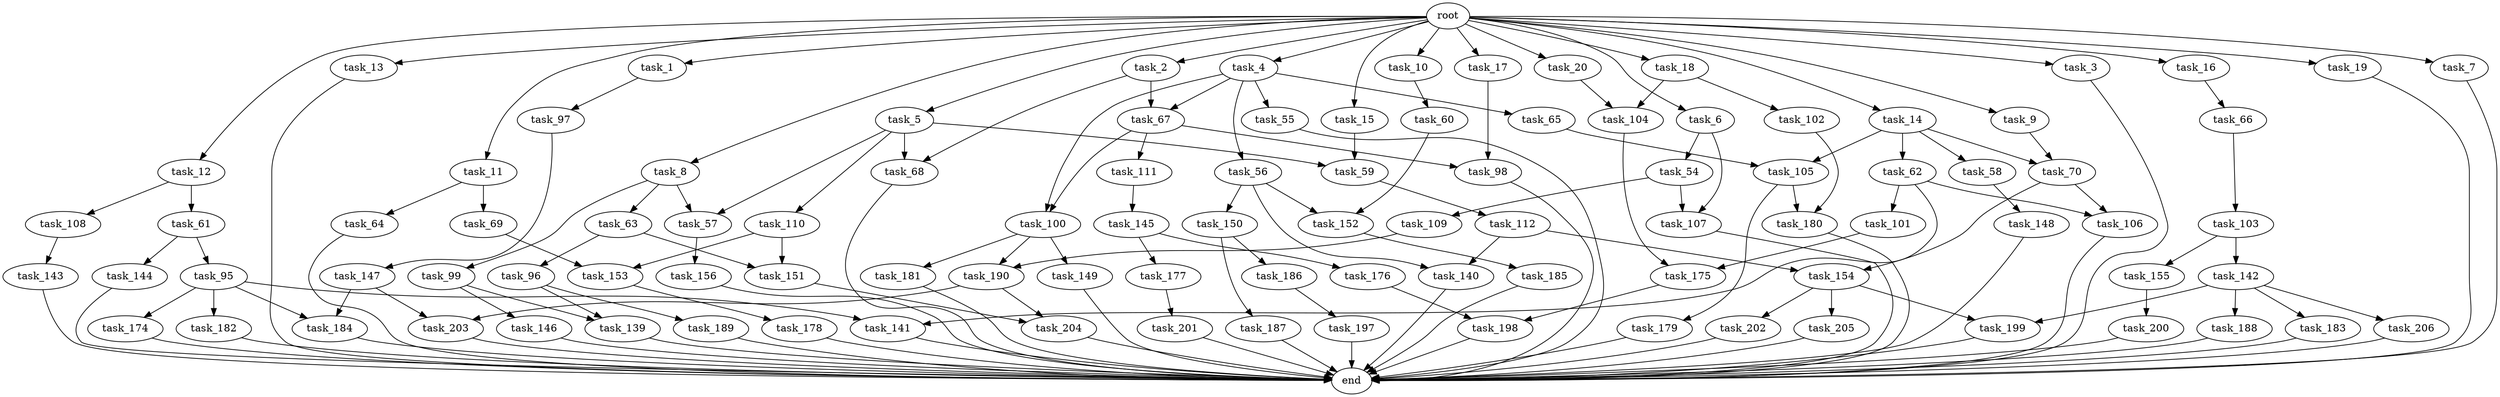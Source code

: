 digraph G {
  task_67 [size="58411555225.600006"];
  task_12 [size="102.400000"];
  task_201 [size="30923764531.200001"];
  task_5 [size="102.400000"];
  task_63 [size="13743895347.200001"];
  task_95 [size="7730941132.800000"];
  task_55 [size="3435973836.800000"];
  task_185 [size="21474836480.000000"];
  task_2 [size="102.400000"];
  task_202 [size="85899345920.000000"];
  task_13 [size="102.400000"];
  task_197 [size="3435973836.800000"];
  task_60 [size="21474836480.000000"];
  task_102 [size="54975581388.800003"];
  task_15 [size="102.400000"];
  task_58 [size="42090679500.800003"];
  task_11 [size="102.400000"];
  task_150 [size="3435973836.800000"];
  task_54 [size="85899345920.000000"];
  task_151 [size="107374182400.000000"];
  task_154 [size="38654705664.000000"];
  task_205 [size="85899345920.000000"];
  task_64 [size="3435973836.800000"];
  task_104 [size="58411555225.600006"];
  task_98 [size="77309411328.000000"];
  task_69 [size="3435973836.800000"];
  task_97 [size="69578470195.199997"];
  task_8 [size="102.400000"];
  task_152 [size="34359738368.000000"];
  task_190 [size="62706522521.600006"];
  task_189 [size="3435973836.800000"];
  task_155 [size="85899345920.000000"];
  task_18 [size="102.400000"];
  task_177 [size="54975581388.800003"];
  task_109 [size="7730941132.800000"];
  task_180 [size="45526653337.600006"];
  task_105 [size="73014444032.000000"];
  task_106 [size="61847529062.400002"];
  task_206 [size="54975581388.800003"];
  task_139 [size="34359738368.000000"];
  task_179 [size="3435973836.800000"];
  task_188 [size="54975581388.800003"];
  task_144 [size="7730941132.800000"];
  task_4 [size="102.400000"];
  task_182 [size="21474836480.000000"];
  task_199 [size="140874927308.800018"];
  task_99 [size="13743895347.200001"];
  task_148 [size="3435973836.800000"];
  task_1 [size="102.400000"];
  task_3 [size="102.400000"];
  task_17 [size="102.400000"];
  task_200 [size="54975581388.800003"];
  task_141 [size="52398601011.200005"];
  task_56 [size="3435973836.800000"];
  task_142 [size="85899345920.000000"];
  task_66 [size="30923764531.200001"];
  task_9 [size="102.400000"];
  task_100 [size="73014444032.000000"];
  task_149 [size="7730941132.800000"];
  task_183 [size="54975581388.800003"];
  task_187 [size="69578470195.199997"];
  end [size="0.000000"];
  task_111 [size="69578470195.199997"];
  task_146 [size="30923764531.200001"];
  task_96 [size="21474836480.000000"];
  task_16 [size="102.400000"];
  task_19 [size="102.400000"];
  task_7 [size="102.400000"];
  task_178 [size="21474836480.000000"];
  task_174 [size="21474836480.000000"];
  task_20 [size="102.400000"];
  task_6 [size="102.400000"];
  task_101 [size="30923764531.200001"];
  task_62 [size="42090679500.800003"];
  task_103 [size="30923764531.200001"];
  task_112 [size="85899345920.000000"];
  task_186 [size="69578470195.199997"];
  task_65 [size="3435973836.800000"];
  task_176 [size="54975581388.800003"];
  task_175 [size="73014444032.000000"];
  task_198 [size="83322365542.400009"];
  task_184 [size="35218731827.200005"];
  task_140 [size="11166914969.600000"];
  task_204 [size="11166914969.600000"];
  task_147 [size="85899345920.000000"];
  task_68 [size="97066260889.600006"];
  task_143 [size="3435973836.800000"];
  task_203 [size="21474836480.000000"];
  task_61 [size="30923764531.200001"];
  task_57 [size="55834574848.000000"];
  task_59 [size="97066260889.600006"];
  task_70 [size="73014444032.000000"];
  task_156 [size="13743895347.200001"];
  task_145 [size="69578470195.199997"];
  task_181 [size="7730941132.800000"];
  task_10 [size="102.400000"];
  task_107 [size="93630287052.800003"];
  task_110 [size="42090679500.800003"];
  root [size="0.000000"];
  task_108 [size="30923764531.200001"];
  task_153 [size="89335319756.800003"];
  task_14 [size="102.400000"];

  task_67 -> task_100 [size="679477248.000000"];
  task_67 -> task_111 [size="679477248.000000"];
  task_67 -> task_98 [size="679477248.000000"];
  task_12 -> task_108 [size="301989888.000000"];
  task_12 -> task_61 [size="301989888.000000"];
  task_201 -> end [size="1.000000"];
  task_5 -> task_110 [size="411041792.000000"];
  task_5 -> task_59 [size="411041792.000000"];
  task_5 -> task_68 [size="411041792.000000"];
  task_5 -> task_57 [size="411041792.000000"];
  task_63 -> task_96 [size="209715200.000000"];
  task_63 -> task_151 [size="209715200.000000"];
  task_95 -> task_174 [size="209715200.000000"];
  task_95 -> task_182 [size="209715200.000000"];
  task_95 -> task_184 [size="209715200.000000"];
  task_95 -> task_141 [size="209715200.000000"];
  task_55 -> end [size="1.000000"];
  task_185 -> end [size="1.000000"];
  task_2 -> task_67 [size="536870912.000000"];
  task_2 -> task_68 [size="536870912.000000"];
  task_202 -> end [size="1.000000"];
  task_13 -> end [size="1.000000"];
  task_197 -> end [size="1.000000"];
  task_60 -> task_152 [size="301989888.000000"];
  task_102 -> task_180 [size="411041792.000000"];
  task_15 -> task_59 [size="536870912.000000"];
  task_58 -> task_148 [size="33554432.000000"];
  task_11 -> task_64 [size="33554432.000000"];
  task_11 -> task_69 [size="33554432.000000"];
  task_150 -> task_187 [size="679477248.000000"];
  task_150 -> task_186 [size="679477248.000000"];
  task_54 -> task_109 [size="75497472.000000"];
  task_54 -> task_107 [size="75497472.000000"];
  task_151 -> task_204 [size="33554432.000000"];
  task_154 -> task_205 [size="838860800.000000"];
  task_154 -> task_202 [size="838860800.000000"];
  task_154 -> task_199 [size="838860800.000000"];
  task_205 -> end [size="1.000000"];
  task_64 -> end [size="1.000000"];
  task_104 -> task_175 [size="411041792.000000"];
  task_98 -> end [size="1.000000"];
  task_69 -> task_153 [size="33554432.000000"];
  task_97 -> task_147 [size="838860800.000000"];
  task_8 -> task_63 [size="134217728.000000"];
  task_8 -> task_99 [size="134217728.000000"];
  task_8 -> task_57 [size="134217728.000000"];
  task_152 -> task_185 [size="209715200.000000"];
  task_190 -> task_204 [size="75497472.000000"];
  task_190 -> task_203 [size="75497472.000000"];
  task_189 -> end [size="1.000000"];
  task_155 -> task_200 [size="536870912.000000"];
  task_18 -> task_104 [size="536870912.000000"];
  task_18 -> task_102 [size="536870912.000000"];
  task_177 -> task_201 [size="301989888.000000"];
  task_109 -> task_190 [size="536870912.000000"];
  task_180 -> end [size="1.000000"];
  task_105 -> task_180 [size="33554432.000000"];
  task_105 -> task_179 [size="33554432.000000"];
  task_106 -> end [size="1.000000"];
  task_206 -> end [size="1.000000"];
  task_139 -> end [size="1.000000"];
  task_179 -> end [size="1.000000"];
  task_188 -> end [size="1.000000"];
  task_144 -> end [size="1.000000"];
  task_4 -> task_67 [size="33554432.000000"];
  task_4 -> task_100 [size="33554432.000000"];
  task_4 -> task_56 [size="33554432.000000"];
  task_4 -> task_65 [size="33554432.000000"];
  task_4 -> task_55 [size="33554432.000000"];
  task_182 -> end [size="1.000000"];
  task_199 -> end [size="1.000000"];
  task_99 -> task_146 [size="301989888.000000"];
  task_99 -> task_139 [size="301989888.000000"];
  task_148 -> end [size="1.000000"];
  task_1 -> task_97 [size="679477248.000000"];
  task_3 -> end [size="1.000000"];
  task_17 -> task_98 [size="75497472.000000"];
  task_200 -> end [size="1.000000"];
  task_141 -> end [size="1.000000"];
  task_56 -> task_140 [size="33554432.000000"];
  task_56 -> task_152 [size="33554432.000000"];
  task_56 -> task_150 [size="33554432.000000"];
  task_142 -> task_199 [size="536870912.000000"];
  task_142 -> task_206 [size="536870912.000000"];
  task_142 -> task_188 [size="536870912.000000"];
  task_142 -> task_183 [size="536870912.000000"];
  task_66 -> task_103 [size="301989888.000000"];
  task_9 -> task_70 [size="301989888.000000"];
  task_100 -> task_149 [size="75497472.000000"];
  task_100 -> task_181 [size="75497472.000000"];
  task_100 -> task_190 [size="75497472.000000"];
  task_149 -> end [size="1.000000"];
  task_183 -> end [size="1.000000"];
  task_187 -> end [size="1.000000"];
  task_111 -> task_145 [size="679477248.000000"];
  task_146 -> end [size="1.000000"];
  task_96 -> task_189 [size="33554432.000000"];
  task_96 -> task_139 [size="33554432.000000"];
  task_16 -> task_66 [size="301989888.000000"];
  task_19 -> end [size="1.000000"];
  task_7 -> end [size="1.000000"];
  task_178 -> end [size="1.000000"];
  task_174 -> end [size="1.000000"];
  task_20 -> task_104 [size="33554432.000000"];
  task_6 -> task_54 [size="838860800.000000"];
  task_6 -> task_107 [size="838860800.000000"];
  task_101 -> task_175 [size="301989888.000000"];
  task_62 -> task_101 [size="301989888.000000"];
  task_62 -> task_106 [size="301989888.000000"];
  task_62 -> task_141 [size="301989888.000000"];
  task_103 -> task_142 [size="838860800.000000"];
  task_103 -> task_155 [size="838860800.000000"];
  task_112 -> task_140 [size="75497472.000000"];
  task_112 -> task_154 [size="75497472.000000"];
  task_186 -> task_197 [size="33554432.000000"];
  task_65 -> task_105 [size="301989888.000000"];
  task_176 -> task_198 [size="679477248.000000"];
  task_175 -> task_198 [size="134217728.000000"];
  task_198 -> end [size="1.000000"];
  task_184 -> end [size="1.000000"];
  task_140 -> end [size="1.000000"];
  task_204 -> end [size="1.000000"];
  task_147 -> task_203 [size="134217728.000000"];
  task_147 -> task_184 [size="134217728.000000"];
  task_68 -> end [size="1.000000"];
  task_143 -> end [size="1.000000"];
  task_203 -> end [size="1.000000"];
  task_61 -> task_144 [size="75497472.000000"];
  task_61 -> task_95 [size="75497472.000000"];
  task_57 -> task_156 [size="134217728.000000"];
  task_59 -> task_112 [size="838860800.000000"];
  task_70 -> task_154 [size="301989888.000000"];
  task_70 -> task_106 [size="301989888.000000"];
  task_156 -> end [size="1.000000"];
  task_145 -> task_177 [size="536870912.000000"];
  task_145 -> task_176 [size="536870912.000000"];
  task_181 -> end [size="1.000000"];
  task_10 -> task_60 [size="209715200.000000"];
  task_107 -> end [size="1.000000"];
  task_110 -> task_153 [size="838860800.000000"];
  task_110 -> task_151 [size="838860800.000000"];
  root -> task_7 [size="1.000000"];
  root -> task_8 [size="1.000000"];
  root -> task_20 [size="1.000000"];
  root -> task_12 [size="1.000000"];
  root -> task_18 [size="1.000000"];
  root -> task_1 [size="1.000000"];
  root -> task_3 [size="1.000000"];
  root -> task_16 [size="1.000000"];
  root -> task_19 [size="1.000000"];
  root -> task_5 [size="1.000000"];
  root -> task_10 [size="1.000000"];
  root -> task_6 [size="1.000000"];
  root -> task_17 [size="1.000000"];
  root -> task_9 [size="1.000000"];
  root -> task_11 [size="1.000000"];
  root -> task_4 [size="1.000000"];
  root -> task_13 [size="1.000000"];
  root -> task_2 [size="1.000000"];
  root -> task_14 [size="1.000000"];
  root -> task_15 [size="1.000000"];
  task_108 -> task_143 [size="33554432.000000"];
  task_153 -> task_178 [size="209715200.000000"];
  task_14 -> task_62 [size="411041792.000000"];
  task_14 -> task_105 [size="411041792.000000"];
  task_14 -> task_70 [size="411041792.000000"];
  task_14 -> task_58 [size="411041792.000000"];
}
